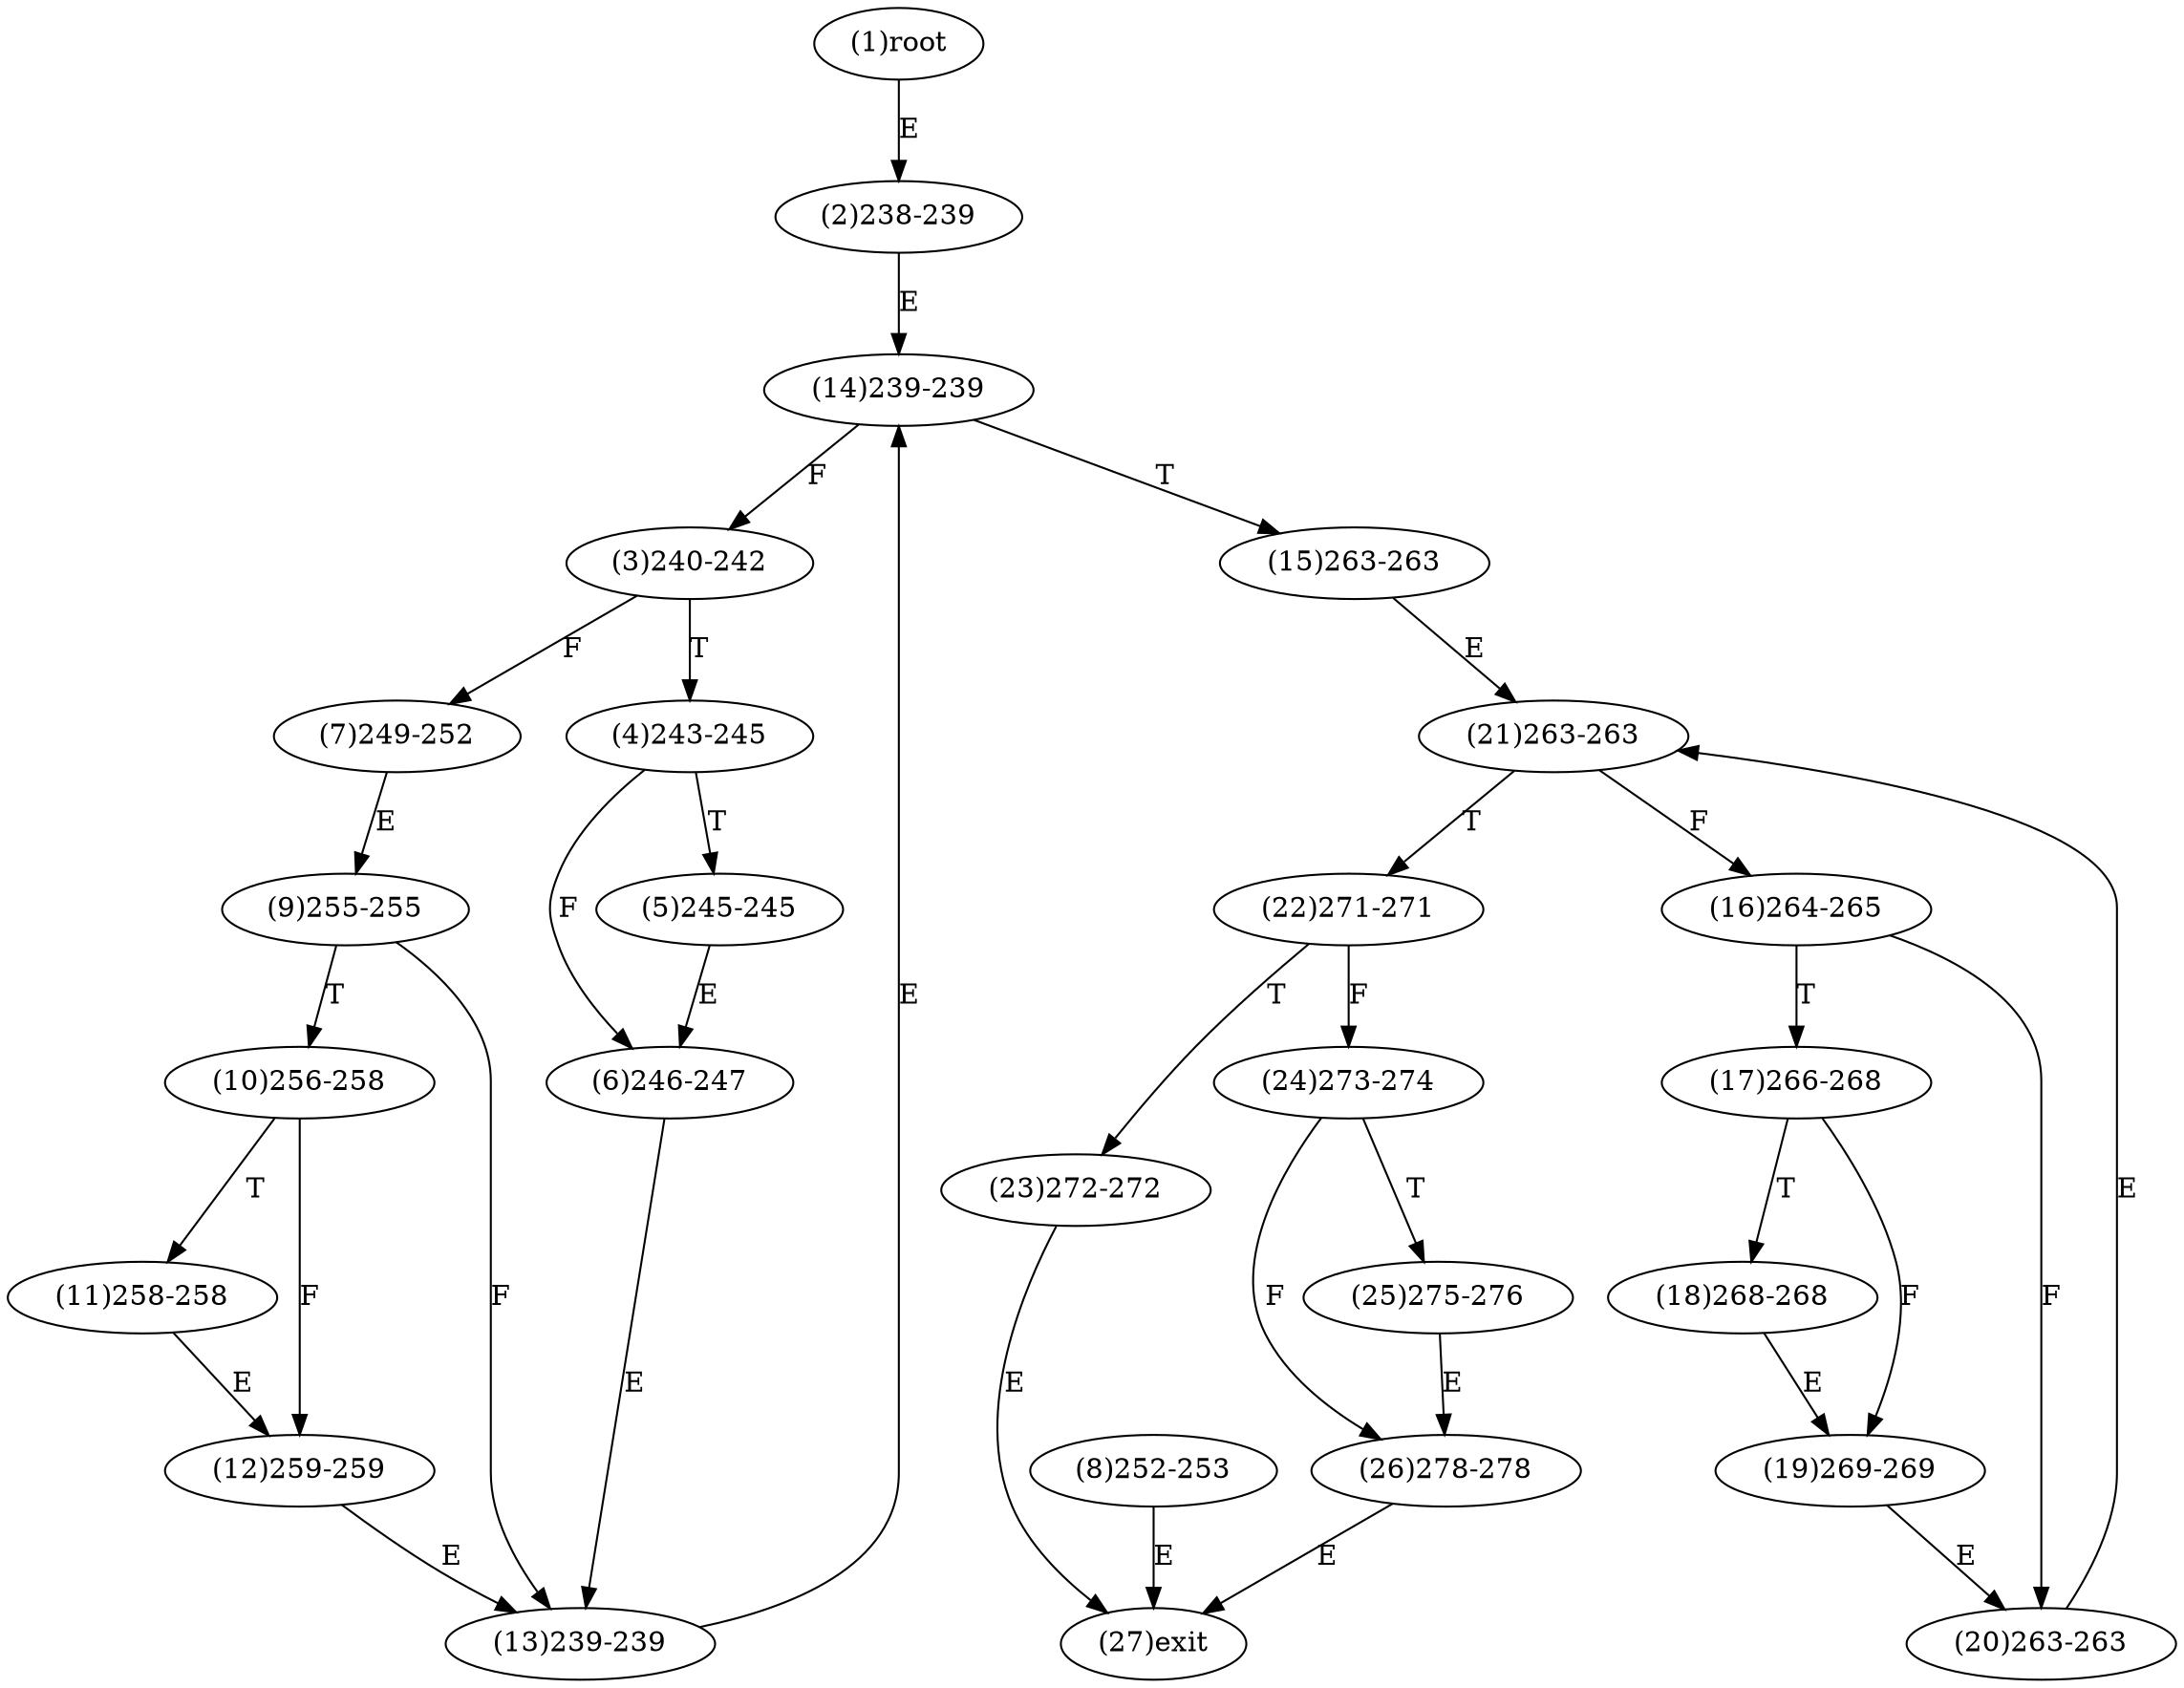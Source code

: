 digraph "" { 
1[ label="(1)root"];
2[ label="(2)238-239"];
3[ label="(3)240-242"];
4[ label="(4)243-245"];
5[ label="(5)245-245"];
6[ label="(6)246-247"];
7[ label="(7)249-252"];
8[ label="(8)252-253"];
9[ label="(9)255-255"];
10[ label="(10)256-258"];
11[ label="(11)258-258"];
12[ label="(12)259-259"];
13[ label="(13)239-239"];
14[ label="(14)239-239"];
15[ label="(15)263-263"];
17[ label="(17)266-268"];
16[ label="(16)264-265"];
19[ label="(19)269-269"];
18[ label="(18)268-268"];
21[ label="(21)263-263"];
20[ label="(20)263-263"];
23[ label="(23)272-272"];
22[ label="(22)271-271"];
25[ label="(25)275-276"];
24[ label="(24)273-274"];
27[ label="(27)exit"];
26[ label="(26)278-278"];
1->2[ label="E"];
2->14[ label="E"];
3->7[ label="F"];
3->4[ label="T"];
4->6[ label="F"];
4->5[ label="T"];
5->6[ label="E"];
6->13[ label="E"];
7->9[ label="E"];
8->27[ label="E"];
9->13[ label="F"];
9->10[ label="T"];
10->12[ label="F"];
10->11[ label="T"];
11->12[ label="E"];
12->13[ label="E"];
13->14[ label="E"];
14->3[ label="F"];
14->15[ label="T"];
15->21[ label="E"];
16->20[ label="F"];
16->17[ label="T"];
17->19[ label="F"];
17->18[ label="T"];
18->19[ label="E"];
19->20[ label="E"];
20->21[ label="E"];
21->16[ label="F"];
21->22[ label="T"];
22->24[ label="F"];
22->23[ label="T"];
23->27[ label="E"];
24->26[ label="F"];
24->25[ label="T"];
25->26[ label="E"];
26->27[ label="E"];
}